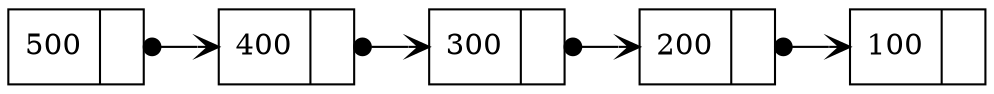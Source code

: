 Digraph G {
	 rankdir=LR;
	node [shape=record];
0 [label="{<data>500|<ref>}" ];
1 [label="{<data>400|<ref>}" ];
2 [label="{<data>300|<ref>}" ];
3 [label="{<data>200|<ref>}" ];
4 [label="{<data>100|<ref>}" ];
0:ref->1:data [arrowhead=vee, arrowtail=dot, dir=both]
1:ref->2:data [arrowhead=vee, arrowtail=dot, dir=both]
2:ref->3:data [arrowhead=vee, arrowtail=dot, dir=both]
3:ref->4:data [arrowhead=vee, arrowtail=dot, dir=both]
}
